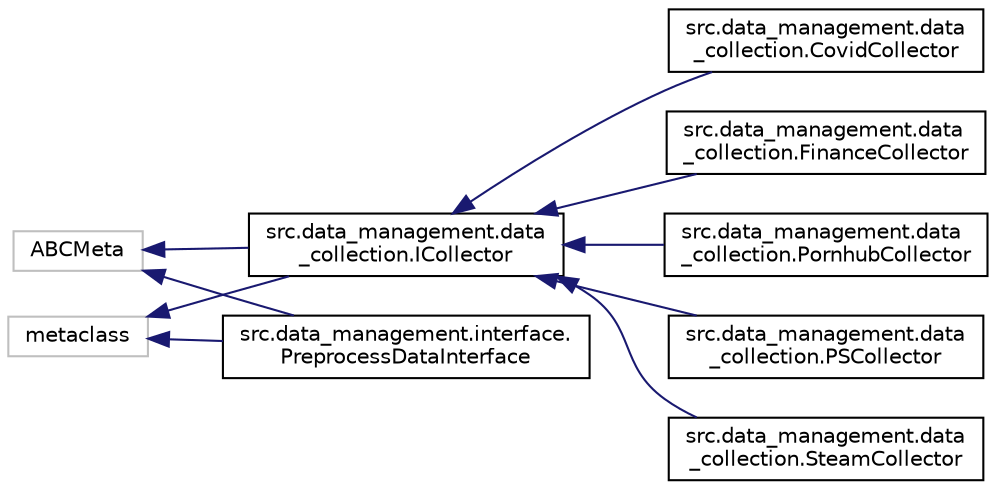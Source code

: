 digraph "Graphical Class Hierarchy"
{
 // LATEX_PDF_SIZE
  edge [fontname="Helvetica",fontsize="10",labelfontname="Helvetica",labelfontsize="10"];
  node [fontname="Helvetica",fontsize="10",shape=record];
  rankdir="LR";
  Node28 [label="ABCMeta",height=0.2,width=0.4,color="grey75", fillcolor="white", style="filled",tooltip=" "];
  Node28 -> Node0 [dir="back",color="midnightblue",fontsize="10",style="solid",fontname="Helvetica"];
  Node0 [label="src.data_management.data\l_collection.ICollector",height=0.2,width=0.4,color="black", fillcolor="white", style="filled",URL="$classsrc_1_1data__management_1_1data__collection_1_1ICollector.html",tooltip=" "];
  Node0 -> Node1 [dir="back",color="midnightblue",fontsize="10",style="solid",fontname="Helvetica"];
  Node1 [label="src.data_management.data\l_collection.CovidCollector",height=0.2,width=0.4,color="black", fillcolor="white", style="filled",URL="$classsrc_1_1data__management_1_1data__collection_1_1CovidCollector.html",tooltip=" "];
  Node0 -> Node2 [dir="back",color="midnightblue",fontsize="10",style="solid",fontname="Helvetica"];
  Node2 [label="src.data_management.data\l_collection.FinanceCollector",height=0.2,width=0.4,color="black", fillcolor="white", style="filled",URL="$classsrc_1_1data__management_1_1data__collection_1_1FinanceCollector.html",tooltip=" "];
  Node0 -> Node3 [dir="back",color="midnightblue",fontsize="10",style="solid",fontname="Helvetica"];
  Node3 [label="src.data_management.data\l_collection.PornhubCollector",height=0.2,width=0.4,color="black", fillcolor="white", style="filled",URL="$classsrc_1_1data__management_1_1data__collection_1_1PornhubCollector.html",tooltip=" "];
  Node0 -> Node4 [dir="back",color="midnightblue",fontsize="10",style="solid",fontname="Helvetica"];
  Node4 [label="src.data_management.data\l_collection.PSCollector",height=0.2,width=0.4,color="black", fillcolor="white", style="filled",URL="$classsrc_1_1data__management_1_1data__collection_1_1PSCollector.html",tooltip=" "];
  Node0 -> Node5 [dir="back",color="midnightblue",fontsize="10",style="solid",fontname="Helvetica"];
  Node5 [label="src.data_management.data\l_collection.SteamCollector",height=0.2,width=0.4,color="black", fillcolor="white", style="filled",URL="$classsrc_1_1data__management_1_1data__collection_1_1SteamCollector.html",tooltip=" "];
  Node28 -> Node14 [dir="back",color="midnightblue",fontsize="10",style="solid",fontname="Helvetica"];
  Node14 [label="src.data_management.interface.\lPreprocessDataInterface",height=0.2,width=0.4,color="black", fillcolor="white", style="filled",URL="$classsrc_1_1data__management_1_1interface_1_1PreprocessDataInterface.html",tooltip=" "];
  Node7 [label="metaclass",height=0.2,width=0.4,color="grey75", fillcolor="white", style="filled",tooltip=" "];
  Node7 -> Node0 [dir="back",color="midnightblue",fontsize="10",style="solid",fontname="Helvetica"];
  Node7 -> Node14 [dir="back",color="midnightblue",fontsize="10",style="solid",fontname="Helvetica"];
}
